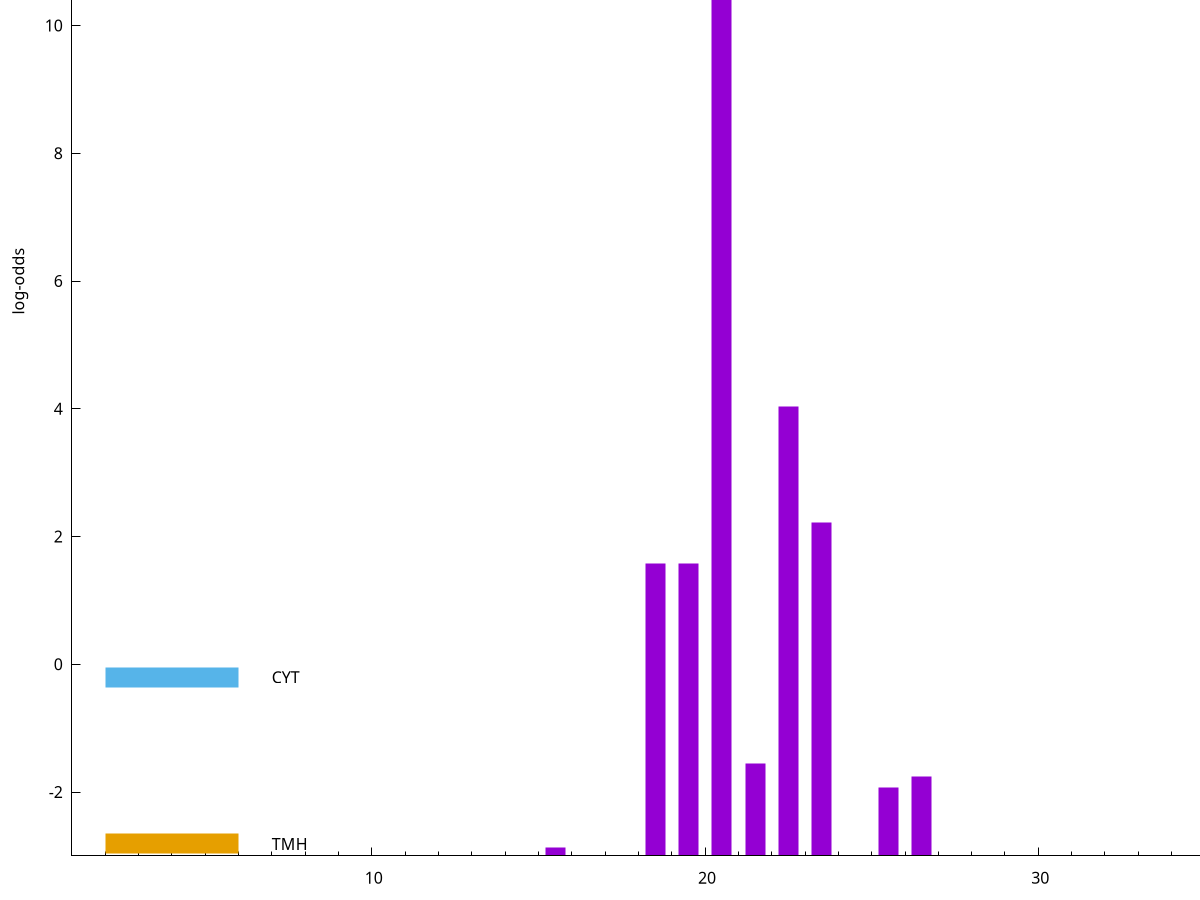 set title "LipoP predictions for SRR3467249.gff"
set size 2., 1.4
set xrange [1:70] 
set mxtics 10
set yrange [-3:15]
set y2range [0:18]
set ylabel "log-odds"
set term postscript eps color solid "Helvetica" 30
set output "SRR3467249.gff148.eps"
set arrow from 2,13.4002 to 6,13.4002 nohead lt 1 lw 20
set label "SpI" at 7,13.4002
set arrow from 2,-0.200913 to 6,-0.200913 nohead lt 3 lw 20
set label "CYT" at 7,-0.200913
set arrow from 2,-2.8117 to 6,-2.8117 nohead lt 4 lw 20
set label "TMH" at 7,-2.8117
set arrow from 2,13.4002 to 6,13.4002 nohead lt 1 lw 20
set label "SpI" at 7,13.4002
# NOTE: The scores below are the log-odds scores with the threshold
# NOTE: subtracted (a hack to make gnuplot make the histogram all
# NOTE: look nice).
plot "-" axes x1y2 title "" with impulses lt 1 lw 20
20.500000 16.396400
22.500000 7.039040
23.500000 5.225530
18.500000 4.584190
19.500000 4.578020
21.500000 1.442370
26.500000 1.241160
25.500000 1.071980
15.500000 0.129080
e
exit
